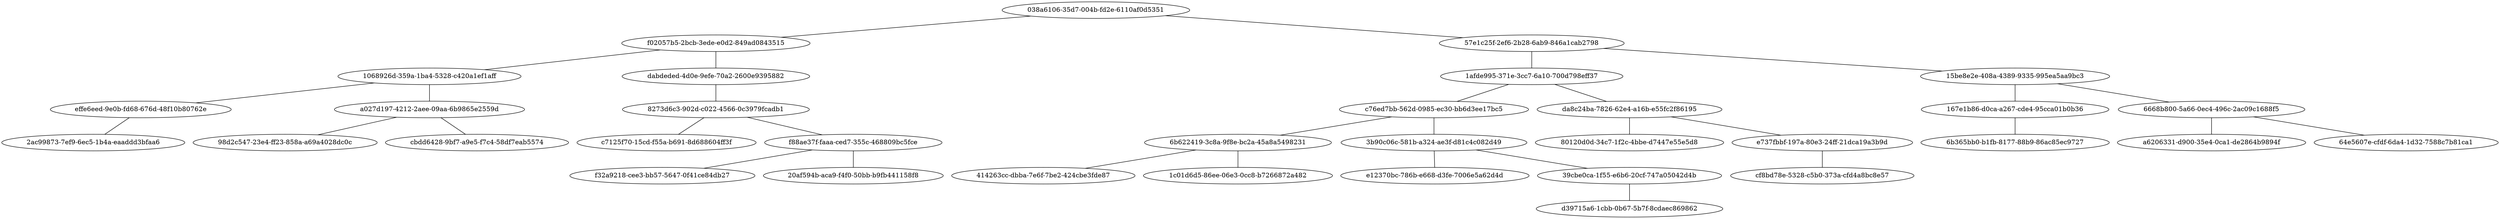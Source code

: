 strict graph  {
"038a6106-35d7-004b-fd2e-6110af0d5351";
"f02057b5-2bcb-3ede-e0d2-849ad0843515";
"1068926d-359a-1ba4-5328-c420a1ef1aff";
"effe6eed-9e0b-fd68-676d-48f10b80762e";
"2ac99873-7ef9-6ec5-1b4a-eaaddd3bfaa6";
"a027d197-4212-2aee-09aa-6b9865e2559d";
"98d2c547-23e4-ff23-858a-a69a4028dc0c";
"cbdd6428-9bf7-a9e5-f7c4-58df7eab5574";
"dabdeded-4d0e-9efe-70a2-2600e9395882";
"8273d6c3-902d-c022-4566-0c3979fcadb1";
"c7125f70-15cd-f55a-b691-8d688604ff3f";
"f88ae37f-faaa-ced7-355c-468809bc5fce";
"f32a9218-cee3-bb57-5647-0f41ce84db27";
"20af594b-aca9-f4f0-50bb-b9fb441158f8";
"57e1c25f-2ef6-2b28-6ab9-846a1cab2798";
"1afde995-371e-3cc7-6a10-700d798eff37";
"c76ed7bb-562d-0985-ec30-bb6d3ee17bc5";
"6b622419-3c8a-9f8e-bc2a-45a8a5498231";
"414263cc-dbba-7e6f-7be2-424cbe3fde87";
"1c01d6d5-86ee-06e3-0cc8-b7266872a482";
"3b90c06c-581b-a324-ae3f-d81c4c082d49";
"e12370bc-786b-e668-d3fe-7006e5a62d4d";
"39cbe0ca-1f55-e6b6-20cf-747a05042d4b";
"d39715a6-1cbb-0b67-5b7f-8cdaec869862";
"da8c24ba-7826-62e4-a16b-e55fc2f86195";
"80120d0d-34c7-1f2c-4bbe-d7447e55e5d8";
"e737fbbf-197a-80e3-24ff-21dca19a3b9d";
"cf8bd78e-5328-c5b0-373a-cfd4a8bc8e57";
"15be8e2e-408a-4389-9335-995ea5aa9bc3";
"167e1b86-d0ca-a267-cde4-95cca01b0b36";
"6b365bb0-b1fb-8177-88b9-86ac85ec9727";
"6668b800-5a66-0ec4-496c-2ac09c1688f5";
"a6206331-d900-35e4-0ca1-de2864b9894f";
"64e5607e-cfdf-6da4-1d32-7588c7b81ca1";
"038a6106-35d7-004b-fd2e-6110af0d5351" -- "f02057b5-2bcb-3ede-e0d2-849ad0843515";
"038a6106-35d7-004b-fd2e-6110af0d5351" -- "57e1c25f-2ef6-2b28-6ab9-846a1cab2798";
"f02057b5-2bcb-3ede-e0d2-849ad0843515" -- "1068926d-359a-1ba4-5328-c420a1ef1aff";
"f02057b5-2bcb-3ede-e0d2-849ad0843515" -- "dabdeded-4d0e-9efe-70a2-2600e9395882";
"1068926d-359a-1ba4-5328-c420a1ef1aff" -- "effe6eed-9e0b-fd68-676d-48f10b80762e";
"1068926d-359a-1ba4-5328-c420a1ef1aff" -- "a027d197-4212-2aee-09aa-6b9865e2559d";
"effe6eed-9e0b-fd68-676d-48f10b80762e" -- "2ac99873-7ef9-6ec5-1b4a-eaaddd3bfaa6";
"a027d197-4212-2aee-09aa-6b9865e2559d" -- "98d2c547-23e4-ff23-858a-a69a4028dc0c";
"a027d197-4212-2aee-09aa-6b9865e2559d" -- "cbdd6428-9bf7-a9e5-f7c4-58df7eab5574";
"dabdeded-4d0e-9efe-70a2-2600e9395882" -- "8273d6c3-902d-c022-4566-0c3979fcadb1";
"8273d6c3-902d-c022-4566-0c3979fcadb1" -- "c7125f70-15cd-f55a-b691-8d688604ff3f";
"8273d6c3-902d-c022-4566-0c3979fcadb1" -- "f88ae37f-faaa-ced7-355c-468809bc5fce";
"f88ae37f-faaa-ced7-355c-468809bc5fce" -- "f32a9218-cee3-bb57-5647-0f41ce84db27";
"f88ae37f-faaa-ced7-355c-468809bc5fce" -- "20af594b-aca9-f4f0-50bb-b9fb441158f8";
"57e1c25f-2ef6-2b28-6ab9-846a1cab2798" -- "1afde995-371e-3cc7-6a10-700d798eff37";
"57e1c25f-2ef6-2b28-6ab9-846a1cab2798" -- "15be8e2e-408a-4389-9335-995ea5aa9bc3";
"1afde995-371e-3cc7-6a10-700d798eff37" -- "c76ed7bb-562d-0985-ec30-bb6d3ee17bc5";
"1afde995-371e-3cc7-6a10-700d798eff37" -- "da8c24ba-7826-62e4-a16b-e55fc2f86195";
"c76ed7bb-562d-0985-ec30-bb6d3ee17bc5" -- "6b622419-3c8a-9f8e-bc2a-45a8a5498231";
"c76ed7bb-562d-0985-ec30-bb6d3ee17bc5" -- "3b90c06c-581b-a324-ae3f-d81c4c082d49";
"6b622419-3c8a-9f8e-bc2a-45a8a5498231" -- "414263cc-dbba-7e6f-7be2-424cbe3fde87";
"6b622419-3c8a-9f8e-bc2a-45a8a5498231" -- "1c01d6d5-86ee-06e3-0cc8-b7266872a482";
"3b90c06c-581b-a324-ae3f-d81c4c082d49" -- "e12370bc-786b-e668-d3fe-7006e5a62d4d";
"3b90c06c-581b-a324-ae3f-d81c4c082d49" -- "39cbe0ca-1f55-e6b6-20cf-747a05042d4b";
"39cbe0ca-1f55-e6b6-20cf-747a05042d4b" -- "d39715a6-1cbb-0b67-5b7f-8cdaec869862";
"da8c24ba-7826-62e4-a16b-e55fc2f86195" -- "80120d0d-34c7-1f2c-4bbe-d7447e55e5d8";
"da8c24ba-7826-62e4-a16b-e55fc2f86195" -- "e737fbbf-197a-80e3-24ff-21dca19a3b9d";
"e737fbbf-197a-80e3-24ff-21dca19a3b9d" -- "cf8bd78e-5328-c5b0-373a-cfd4a8bc8e57";
"15be8e2e-408a-4389-9335-995ea5aa9bc3" -- "167e1b86-d0ca-a267-cde4-95cca01b0b36";
"15be8e2e-408a-4389-9335-995ea5aa9bc3" -- "6668b800-5a66-0ec4-496c-2ac09c1688f5";
"167e1b86-d0ca-a267-cde4-95cca01b0b36" -- "6b365bb0-b1fb-8177-88b9-86ac85ec9727";
"6668b800-5a66-0ec4-496c-2ac09c1688f5" -- "a6206331-d900-35e4-0ca1-de2864b9894f";
"6668b800-5a66-0ec4-496c-2ac09c1688f5" -- "64e5607e-cfdf-6da4-1d32-7588c7b81ca1";
}
